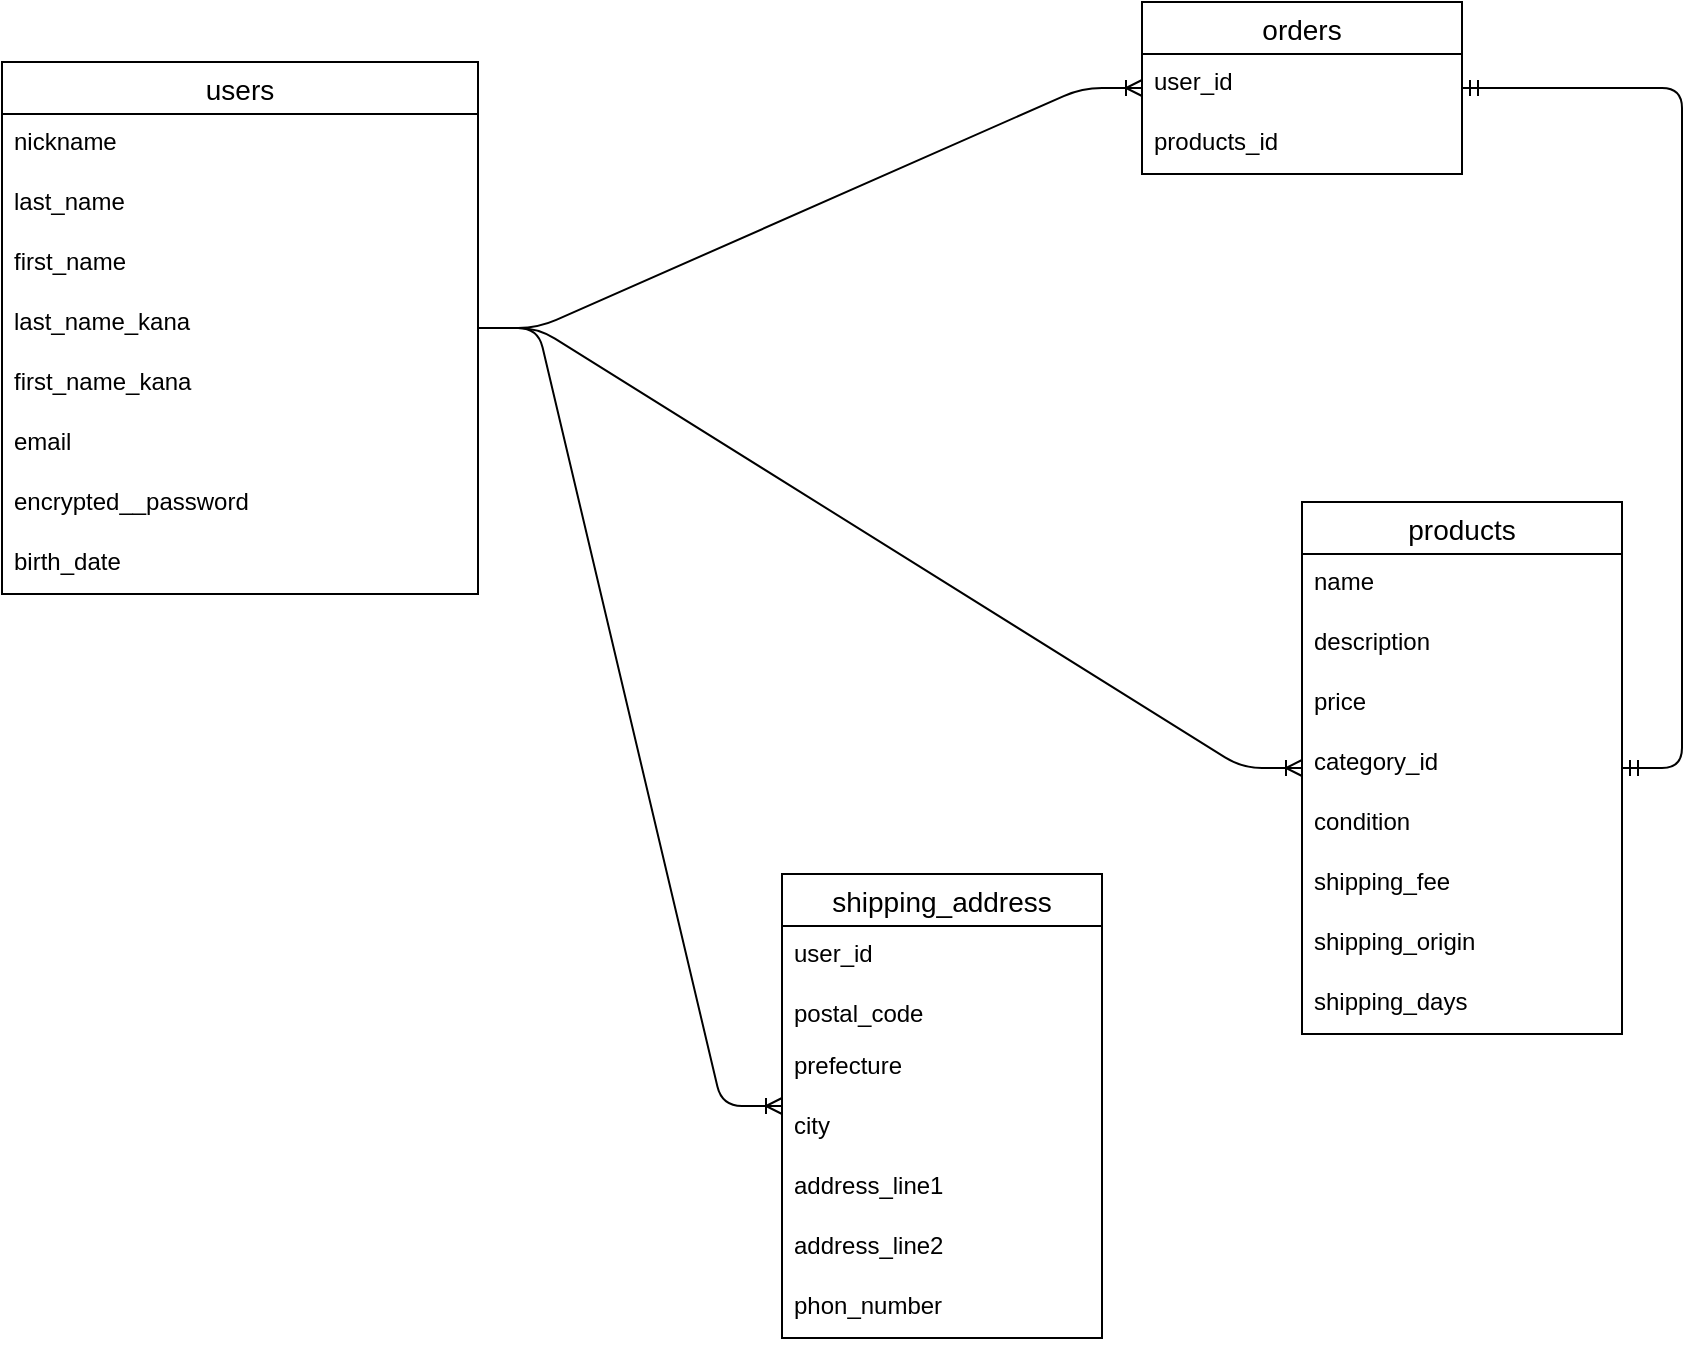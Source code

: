 <mxfile>
    <diagram id="Y3lLgrpN1YEazDvd4-QS" name="ページ1">
        <mxGraphModel dx="1957" dy="779" grid="1" gridSize="10" guides="1" tooltips="1" connect="1" arrows="1" fold="1" page="1" pageScale="1" pageWidth="827" pageHeight="1169" math="0" shadow="0">
            <root>
                <mxCell id="0"/>
                <mxCell id="1" parent="0"/>
                <mxCell id="V5qG8_ejVirc6mDC6Py1-19" value="users" style="swimlane;fontStyle=0;childLayout=stackLayout;horizontal=1;startSize=26;horizontalStack=0;resizeParent=1;resizeParentMax=0;resizeLast=0;collapsible=1;marginBottom=0;align=center;fontSize=14;" parent="1" vertex="1">
                    <mxGeometry x="-190" y="50" width="238" height="266" as="geometry"/>
                </mxCell>
                <mxCell id="9" value="nickname" style="text;strokeColor=none;fillColor=none;spacingLeft=4;spacingRight=4;overflow=hidden;rotatable=0;points=[[0,0.5],[1,0.5]];portConstraint=eastwest;fontSize=12;" parent="V5qG8_ejVirc6mDC6Py1-19" vertex="1">
                    <mxGeometry y="26" width="238" height="30" as="geometry"/>
                </mxCell>
                <mxCell id="V5qG8_ejVirc6mDC6Py1-20" value="last_name" style="text;strokeColor=none;fillColor=none;spacingLeft=4;spacingRight=4;overflow=hidden;rotatable=0;points=[[0,0.5],[1,0.5]];portConstraint=eastwest;fontSize=12;" parent="V5qG8_ejVirc6mDC6Py1-19" vertex="1">
                    <mxGeometry y="56" width="238" height="30" as="geometry"/>
                </mxCell>
                <mxCell id="218" value="first_name" style="text;strokeColor=none;fillColor=none;spacingLeft=4;spacingRight=4;overflow=hidden;rotatable=0;points=[[0,0.5],[1,0.5]];portConstraint=eastwest;fontSize=12;" vertex="1" parent="V5qG8_ejVirc6mDC6Py1-19">
                    <mxGeometry y="86" width="238" height="30" as="geometry"/>
                </mxCell>
                <mxCell id="219" value="last_name_kana" style="text;strokeColor=none;fillColor=none;spacingLeft=4;spacingRight=4;overflow=hidden;rotatable=0;points=[[0,0.5],[1,0.5]];portConstraint=eastwest;fontSize=12;" vertex="1" parent="V5qG8_ejVirc6mDC6Py1-19">
                    <mxGeometry y="116" width="238" height="30" as="geometry"/>
                </mxCell>
                <mxCell id="220" value="first_name_kana" style="text;strokeColor=none;fillColor=none;spacingLeft=4;spacingRight=4;overflow=hidden;rotatable=0;points=[[0,0.5],[1,0.5]];portConstraint=eastwest;fontSize=12;" vertex="1" parent="V5qG8_ejVirc6mDC6Py1-19">
                    <mxGeometry y="146" width="238" height="30" as="geometry"/>
                </mxCell>
                <mxCell id="V5qG8_ejVirc6mDC6Py1-22" value="email" style="text;strokeColor=none;fillColor=none;spacingLeft=4;spacingRight=4;overflow=hidden;rotatable=0;points=[[0,0.5],[1,0.5]];portConstraint=eastwest;fontSize=12;" parent="V5qG8_ejVirc6mDC6Py1-19" vertex="1">
                    <mxGeometry y="176" width="238" height="30" as="geometry"/>
                </mxCell>
                <mxCell id="2" value="encrypted__password" style="text;strokeColor=none;fillColor=none;spacingLeft=4;spacingRight=4;overflow=hidden;rotatable=0;points=[[0,0.5],[1,0.5]];portConstraint=eastwest;fontSize=12;" parent="V5qG8_ejVirc6mDC6Py1-19" vertex="1">
                    <mxGeometry y="206" width="238" height="30" as="geometry"/>
                </mxCell>
                <mxCell id="5" value="birth_date&#10;" style="text;strokeColor=none;fillColor=none;spacingLeft=4;spacingRight=4;overflow=hidden;rotatable=0;points=[[0,0.5],[1,0.5]];portConstraint=eastwest;fontSize=12;" parent="V5qG8_ejVirc6mDC6Py1-19" vertex="1">
                    <mxGeometry y="236" width="238" height="30" as="geometry"/>
                </mxCell>
                <mxCell id="V5qG8_ejVirc6mDC6Py1-25" value="products" style="swimlane;fontStyle=0;childLayout=stackLayout;horizontal=1;startSize=26;horizontalStack=0;resizeParent=1;resizeParentMax=0;resizeLast=0;collapsible=1;marginBottom=0;align=center;fontSize=14;" parent="1" vertex="1">
                    <mxGeometry x="460" y="270" width="160" height="266" as="geometry"/>
                </mxCell>
                <mxCell id="V5qG8_ejVirc6mDC6Py1-28" value="name" style="text;strokeColor=none;fillColor=none;spacingLeft=4;spacingRight=4;overflow=hidden;rotatable=0;points=[[0,0.5],[1,0.5]];portConstraint=eastwest;fontSize=12;" parent="V5qG8_ejVirc6mDC6Py1-25" vertex="1">
                    <mxGeometry y="26" width="160" height="30" as="geometry"/>
                </mxCell>
                <mxCell id="137" value="description" style="text;strokeColor=none;fillColor=none;spacingLeft=4;spacingRight=4;overflow=hidden;rotatable=0;points=[[0,0.5],[1,0.5]];portConstraint=eastwest;fontSize=12;" parent="V5qG8_ejVirc6mDC6Py1-25" vertex="1">
                    <mxGeometry y="56" width="160" height="30" as="geometry"/>
                </mxCell>
                <mxCell id="60" value="price" style="text;strokeColor=none;fillColor=none;spacingLeft=4;spacingRight=4;overflow=hidden;rotatable=0;points=[[0,0.5],[1,0.5]];portConstraint=eastwest;fontSize=12;" parent="V5qG8_ejVirc6mDC6Py1-25" vertex="1">
                    <mxGeometry y="86" width="160" height="30" as="geometry"/>
                </mxCell>
                <mxCell id="V5qG8_ejVirc6mDC6Py1-27" value="category_id" style="text;strokeColor=none;fillColor=none;spacingLeft=4;spacingRight=4;overflow=hidden;rotatable=0;points=[[0,0.5],[1,0.5]];portConstraint=eastwest;fontSize=12;" parent="V5qG8_ejVirc6mDC6Py1-25" vertex="1">
                    <mxGeometry y="116" width="160" height="30" as="geometry"/>
                </mxCell>
                <mxCell id="56" value="condition" style="text;strokeColor=none;fillColor=none;spacingLeft=4;spacingRight=4;overflow=hidden;rotatable=0;points=[[0,0.5],[1,0.5]];portConstraint=eastwest;fontSize=12;" parent="V5qG8_ejVirc6mDC6Py1-25" vertex="1">
                    <mxGeometry y="146" width="160" height="30" as="geometry"/>
                </mxCell>
                <mxCell id="141" value="shipping_fee" style="text;strokeColor=none;fillColor=none;spacingLeft=4;spacingRight=4;overflow=hidden;rotatable=0;points=[[0,0.5],[1,0.5]];portConstraint=eastwest;fontSize=12;" parent="V5qG8_ejVirc6mDC6Py1-25" vertex="1">
                    <mxGeometry y="176" width="160" height="30" as="geometry"/>
                </mxCell>
                <mxCell id="146" value="shipping_origin" style="text;strokeColor=none;fillColor=none;spacingLeft=4;spacingRight=4;overflow=hidden;rotatable=0;points=[[0,0.5],[1,0.5]];portConstraint=eastwest;fontSize=12;" parent="V5qG8_ejVirc6mDC6Py1-25" vertex="1">
                    <mxGeometry y="206" width="160" height="30" as="geometry"/>
                </mxCell>
                <mxCell id="229" value="shipping_days" style="text;strokeColor=none;fillColor=none;spacingLeft=4;spacingRight=4;overflow=hidden;rotatable=0;points=[[0,0.5],[1,0.5]];portConstraint=eastwest;fontSize=12;" vertex="1" parent="V5qG8_ejVirc6mDC6Py1-25">
                    <mxGeometry y="236" width="160" height="30" as="geometry"/>
                </mxCell>
                <mxCell id="V5qG8_ejVirc6mDC6Py1-29" value="orders" style="swimlane;fontStyle=0;childLayout=stackLayout;horizontal=1;startSize=26;horizontalStack=0;resizeParent=1;resizeParentMax=0;resizeLast=0;collapsible=1;marginBottom=0;align=center;fontSize=14;" parent="1" vertex="1">
                    <mxGeometry x="380" y="20" width="160" height="86" as="geometry"/>
                </mxCell>
                <mxCell id="108" value="user_id" style="text;strokeColor=none;fillColor=none;spacingLeft=4;spacingRight=4;overflow=hidden;rotatable=0;points=[[0,0.5],[1,0.5]];portConstraint=eastwest;fontSize=12;" parent="V5qG8_ejVirc6mDC6Py1-29" vertex="1">
                    <mxGeometry y="26" width="160" height="30" as="geometry"/>
                </mxCell>
                <mxCell id="109" value="products_id" style="text;strokeColor=none;fillColor=none;spacingLeft=4;spacingRight=4;overflow=hidden;rotatable=0;points=[[0,0.5],[1,0.5]];portConstraint=eastwest;fontSize=12;" parent="V5qG8_ejVirc6mDC6Py1-29" vertex="1">
                    <mxGeometry y="56" width="160" height="30" as="geometry"/>
                </mxCell>
                <mxCell id="102" style="edgeStyle=none;html=1;" parent="1" edge="1">
                    <mxGeometry relative="1" as="geometry">
                        <mxPoint x="330" y="390" as="sourcePoint"/>
                        <mxPoint x="330" y="390" as="targetPoint"/>
                        <Array as="points">
                            <mxPoint x="330" y="390"/>
                        </Array>
                    </mxGeometry>
                </mxCell>
                <mxCell id="221" value="shipping_address" style="swimlane;fontStyle=0;childLayout=stackLayout;horizontal=1;startSize=26;horizontalStack=0;resizeParent=1;resizeParentMax=0;resizeLast=0;collapsible=1;marginBottom=0;align=center;fontSize=14;" vertex="1" parent="1">
                    <mxGeometry x="200" y="456" width="160" height="232" as="geometry"/>
                </mxCell>
                <mxCell id="222" value="user_id" style="text;strokeColor=none;fillColor=none;spacingLeft=4;spacingRight=4;overflow=hidden;rotatable=0;points=[[0,0.5],[1,0.5]];portConstraint=eastwest;fontSize=12;" vertex="1" parent="221">
                    <mxGeometry y="26" width="160" height="30" as="geometry"/>
                </mxCell>
                <mxCell id="223" value="postal_code" style="text;strokeColor=none;fillColor=none;spacingLeft=4;spacingRight=4;overflow=hidden;rotatable=0;points=[[0,0.5],[1,0.5]];portConstraint=eastwest;fontSize=12;" vertex="1" parent="221">
                    <mxGeometry y="56" width="160" height="26" as="geometry"/>
                </mxCell>
                <mxCell id="224" value="prefecture" style="text;strokeColor=none;fillColor=none;spacingLeft=4;spacingRight=4;overflow=hidden;rotatable=0;points=[[0,0.5],[1,0.5]];portConstraint=eastwest;fontSize=12;" vertex="1" parent="221">
                    <mxGeometry y="82" width="160" height="30" as="geometry"/>
                </mxCell>
                <mxCell id="225" value="city" style="text;strokeColor=none;fillColor=none;spacingLeft=4;spacingRight=4;overflow=hidden;rotatable=0;points=[[0,0.5],[1,0.5]];portConstraint=eastwest;fontSize=12;" vertex="1" parent="221">
                    <mxGeometry y="112" width="160" height="30" as="geometry"/>
                </mxCell>
                <mxCell id="226" value="address_line1" style="text;strokeColor=none;fillColor=none;spacingLeft=4;spacingRight=4;overflow=hidden;rotatable=0;points=[[0,0.5],[1,0.5]];portConstraint=eastwest;fontSize=12;" vertex="1" parent="221">
                    <mxGeometry y="142" width="160" height="30" as="geometry"/>
                </mxCell>
                <mxCell id="227" value="address_line2" style="text;strokeColor=none;fillColor=none;spacingLeft=4;spacingRight=4;overflow=hidden;rotatable=0;points=[[0,0.5],[1,0.5]];portConstraint=eastwest;fontSize=12;" vertex="1" parent="221">
                    <mxGeometry y="172" width="160" height="30" as="geometry"/>
                </mxCell>
                <mxCell id="228" value="phon_number" style="text;strokeColor=none;fillColor=none;spacingLeft=4;spacingRight=4;overflow=hidden;rotatable=0;points=[[0,0.5],[1,0.5]];portConstraint=eastwest;fontSize=12;" vertex="1" parent="221">
                    <mxGeometry y="202" width="160" height="30" as="geometry"/>
                </mxCell>
                <mxCell id="231" value="" style="edgeStyle=entityRelationEdgeStyle;fontSize=12;html=1;endArrow=ERoneToMany;" edge="1" parent="1" source="V5qG8_ejVirc6mDC6Py1-19" target="V5qG8_ejVirc6mDC6Py1-29">
                    <mxGeometry width="100" height="100" relative="1" as="geometry">
                        <mxPoint x="280" y="380" as="sourcePoint"/>
                        <mxPoint x="380" y="280" as="targetPoint"/>
                    </mxGeometry>
                </mxCell>
                <mxCell id="232" value="" style="edgeStyle=entityRelationEdgeStyle;fontSize=12;html=1;endArrow=ERoneToMany;" edge="1" parent="1" source="V5qG8_ejVirc6mDC6Py1-19" target="V5qG8_ejVirc6mDC6Py1-25">
                    <mxGeometry width="100" height="100" relative="1" as="geometry">
                        <mxPoint x="280" y="380" as="sourcePoint"/>
                        <mxPoint x="380" y="280" as="targetPoint"/>
                    </mxGeometry>
                </mxCell>
                <mxCell id="236" value="" style="edgeStyle=entityRelationEdgeStyle;fontSize=12;html=1;endArrow=ERoneToMany;" edge="1" parent="1" source="V5qG8_ejVirc6mDC6Py1-19" target="221">
                    <mxGeometry width="100" height="100" relative="1" as="geometry">
                        <mxPoint x="70" y="250" as="sourcePoint"/>
                        <mxPoint x="190" y="340" as="targetPoint"/>
                    </mxGeometry>
                </mxCell>
                <mxCell id="240" value="" style="edgeStyle=entityRelationEdgeStyle;fontSize=12;html=1;endArrow=ERmandOne;startArrow=ERmandOne;" edge="1" parent="1" source="V5qG8_ejVirc6mDC6Py1-25" target="V5qG8_ejVirc6mDC6Py1-29">
                    <mxGeometry width="100" height="100" relative="1" as="geometry">
                        <mxPoint x="280" y="380" as="sourcePoint"/>
                        <mxPoint x="380" y="280" as="targetPoint"/>
                    </mxGeometry>
                </mxCell>
            </root>
        </mxGraphModel>
    </diagram>
</mxfile>